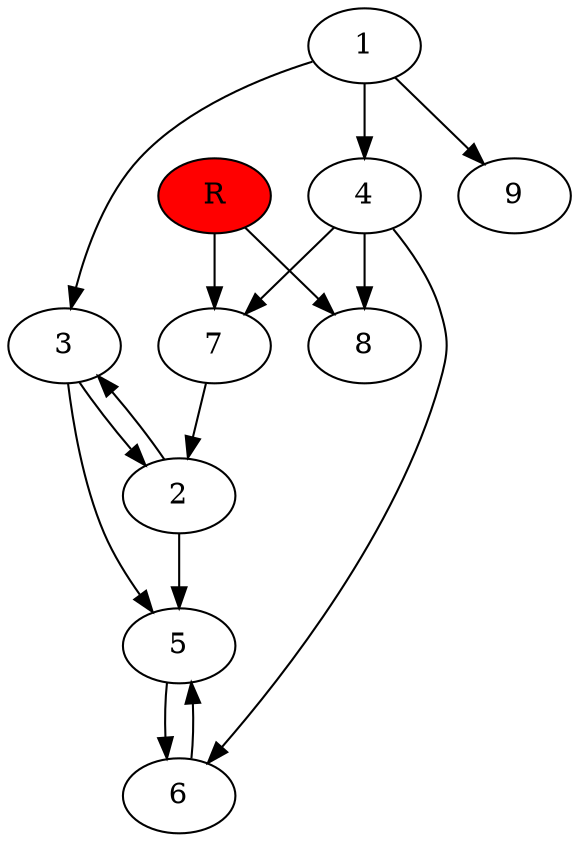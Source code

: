 digraph prb3031 {
	1
	2
	3
	4
	5
	6
	7
	8
	R [fillcolor="#ff0000" style=filled]
	1 -> 3
	1 -> 4
	1 -> 9
	2 -> 3
	2 -> 5
	3 -> 2
	3 -> 5
	4 -> 6
	4 -> 7
	4 -> 8
	5 -> 6
	6 -> 5
	7 -> 2
	R -> 7
	R -> 8
}

